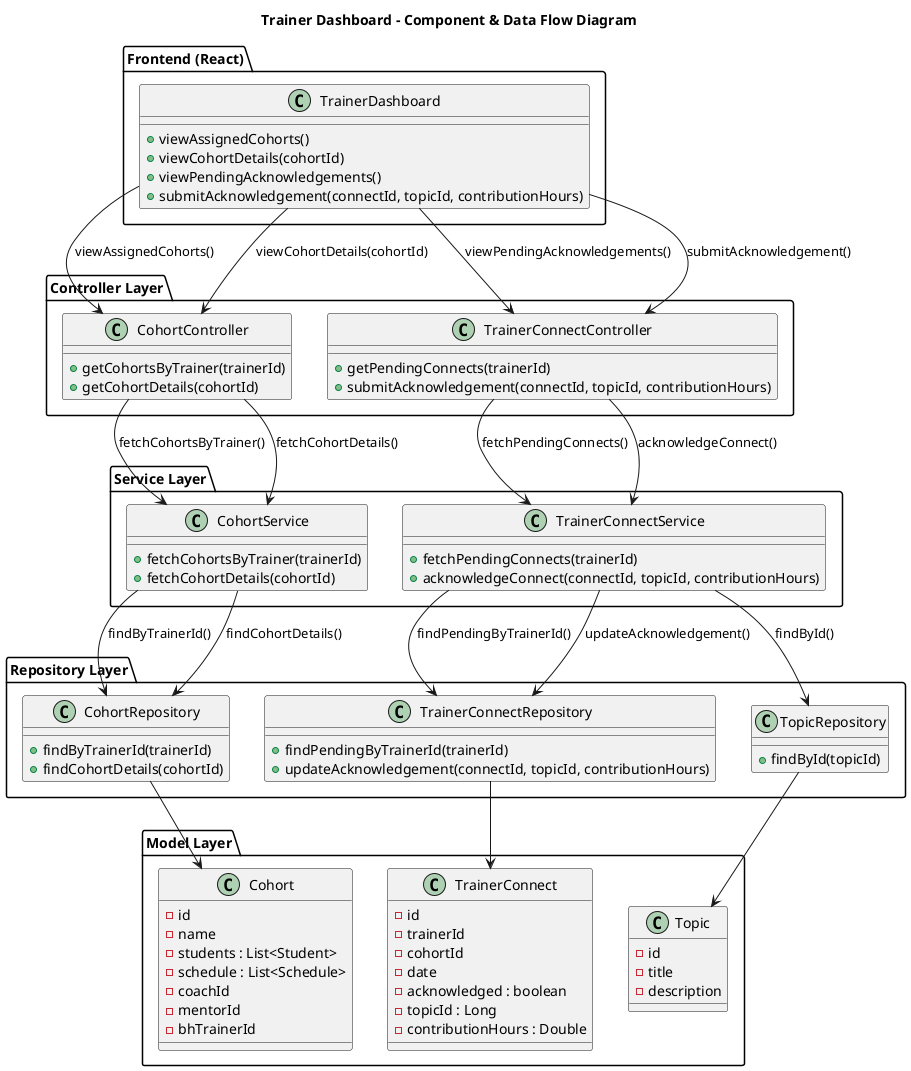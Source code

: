 @startuml
title Trainer Dashboard - Component & Data Flow Diagram

package "Frontend (React)" {
  class TrainerDashboard {
    +viewAssignedCohorts()
    +viewCohortDetails(cohortId)
    +viewPendingAcknowledgements()
    +submitAcknowledgement(connectId, topicId, contributionHours)
  }
}

package "Controller Layer" {
  class CohortController {
    +getCohortsByTrainer(trainerId)
    +getCohortDetails(cohortId)
  }

  class TrainerConnectController {
    +getPendingConnects(trainerId)
    +submitAcknowledgement(connectId, topicId, contributionHours)
  }
}

package "Service Layer" {
  class CohortService {
    +fetchCohortsByTrainer(trainerId)
    +fetchCohortDetails(cohortId)
  }

  class TrainerConnectService {
    +fetchPendingConnects(trainerId)
    +acknowledgeConnect(connectId, topicId, contributionHours)
  }
}

package "Repository Layer" {
  class CohortRepository {
    +findByTrainerId(trainerId)
    +findCohortDetails(cohortId)
  }

  class TrainerConnectRepository {
    +findPendingByTrainerId(trainerId)
    +updateAcknowledgement(connectId, topicId, contributionHours)
  }

  class TopicRepository {
    +findById(topicId)
  }
}

package "Model Layer" {
  class Cohort {
    -id
    -name
    -students : List<Student>
    -schedule : List<Schedule>
    -coachId
    -mentorId
    -bhTrainerId
  }

  class TrainerConnect {
    -id
    -trainerId
    -cohortId
    -date
    -acknowledged : boolean
    -topicId : Long
    -contributionHours : Double
  }

  class Topic {
    -id
    -title
    -description
  }
}

' Frontend → Controller
TrainerDashboard --> CohortController : viewAssignedCohorts()
TrainerDashboard --> CohortController : viewCohortDetails(cohortId)
TrainerDashboard --> TrainerConnectController : viewPendingAcknowledgements()
TrainerDashboard --> TrainerConnectController : submitAcknowledgement()

' Controller → Service
CohortController --> CohortService : fetchCohortsByTrainer()
CohortController --> CohortService : fetchCohortDetails()
TrainerConnectController --> TrainerConnectService : fetchPendingConnects()
TrainerConnectController --> TrainerConnectService : acknowledgeConnect()

' Service → Repository
CohortService --> CohortRepository : findByTrainerId()
CohortService --> CohortRepository : findCohortDetails()
TrainerConnectService --> TrainerConnectRepository : findPendingByTrainerId()
TrainerConnectService --> TrainerConnectRepository : updateAcknowledgement()
TrainerConnectService --> TopicRepository : findById()

' Repository → Model
CohortRepository --> Cohort
TrainerConnectRepository --> TrainerConnect
TopicRepository --> Topic
@enduml